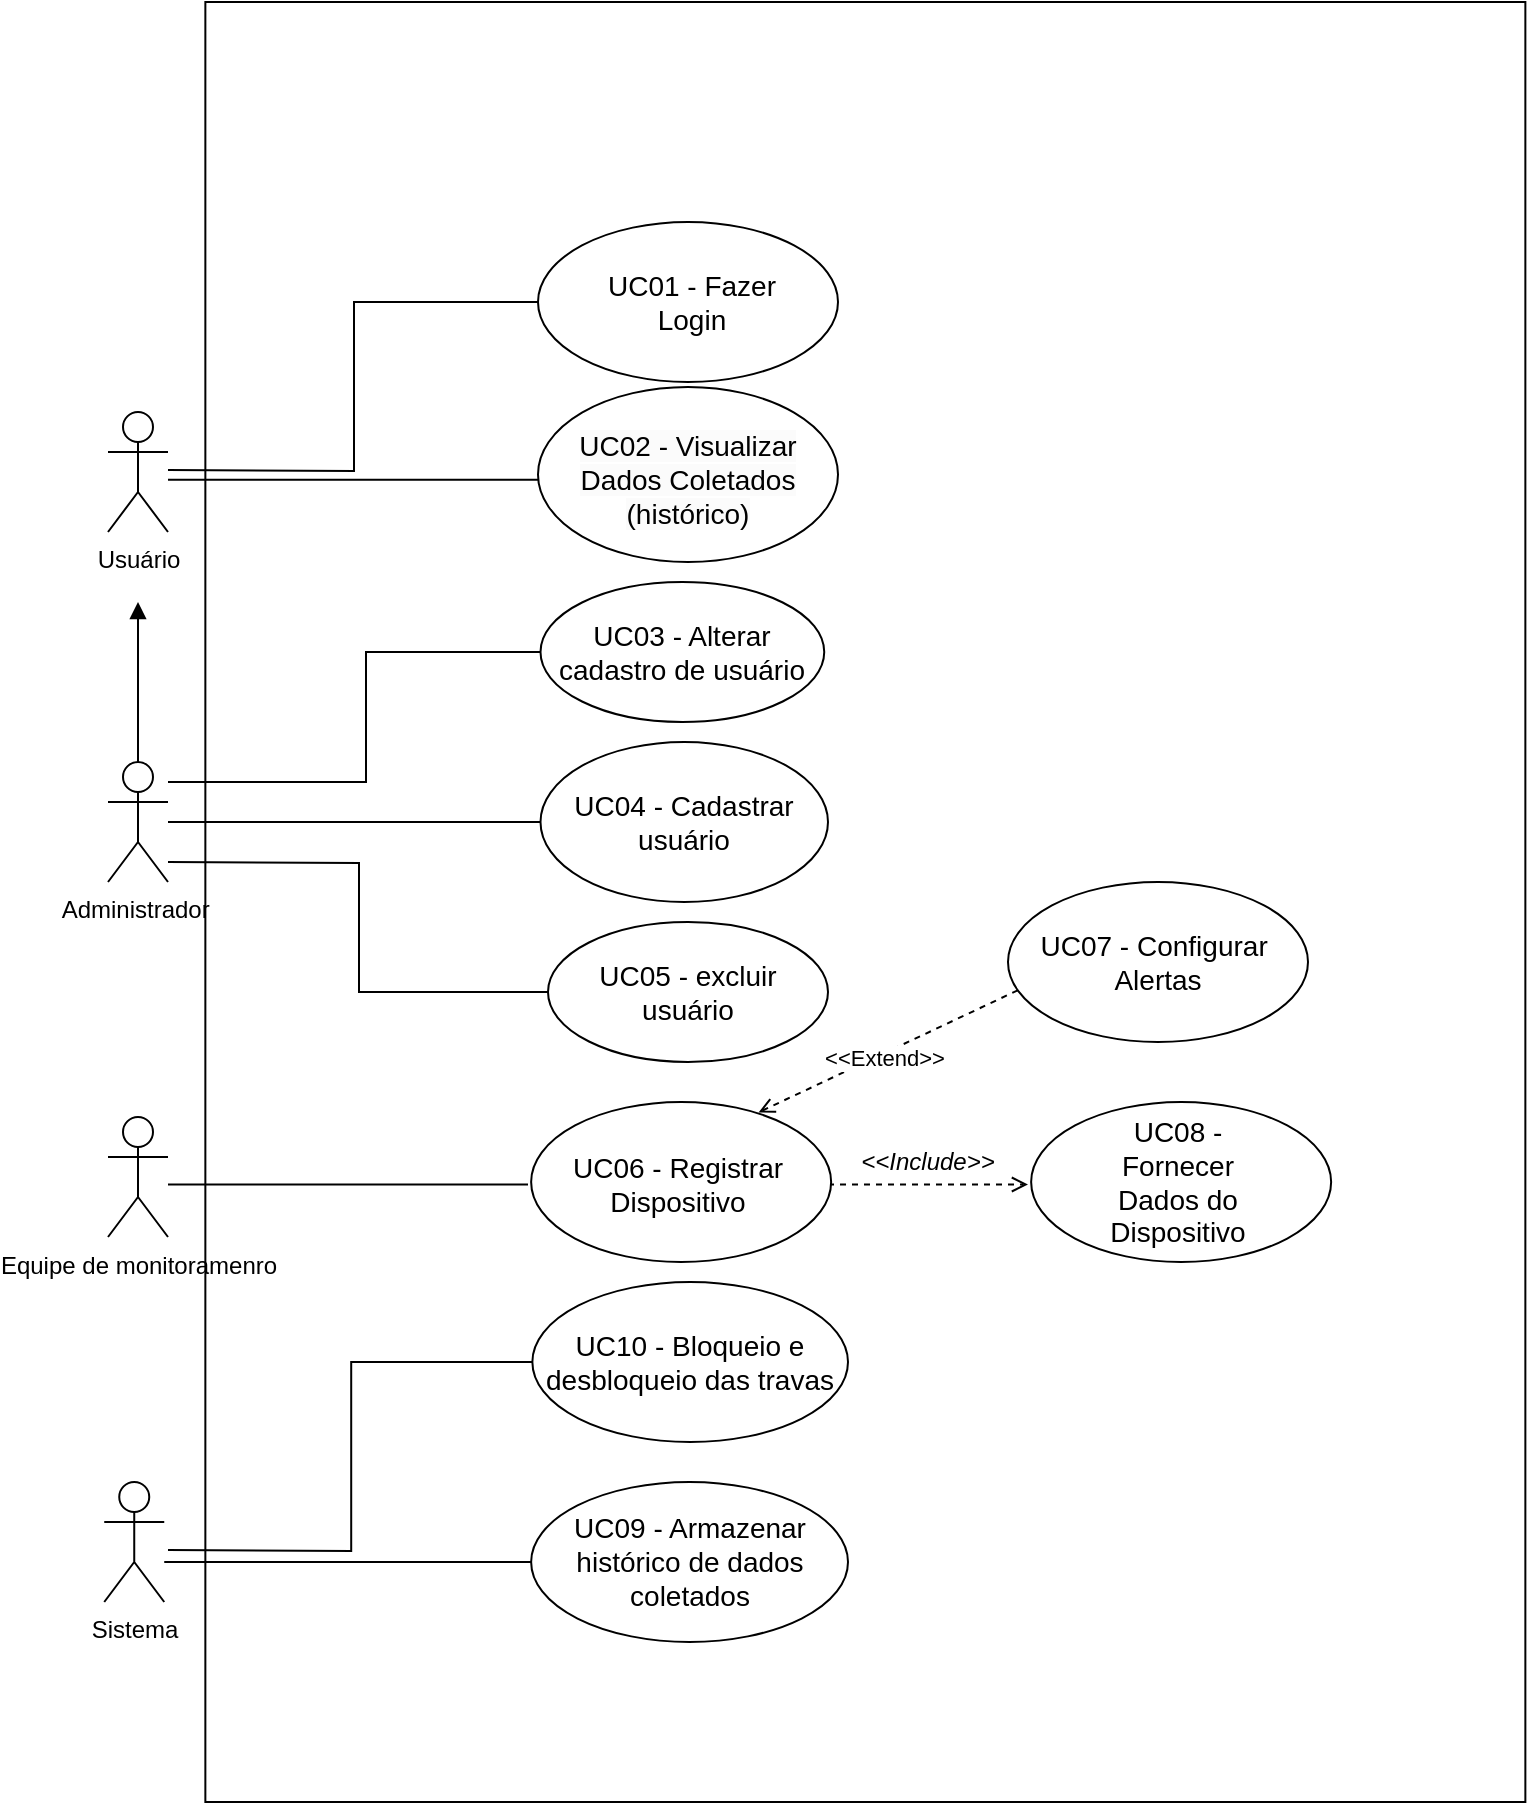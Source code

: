 <mxfile version="22.1.3" type="github">
  <diagram id="C5RBs43oDa-KdzZeNtuy" name="Page-1">
    <mxGraphModel dx="1009" dy="591" grid="1" gridSize="10" guides="1" tooltips="1" connect="1" arrows="1" fold="1" page="1" pageScale="1" pageWidth="827" pageHeight="1169" math="0" shadow="0">
      <root>
        <mxCell id="WIyWlLk6GJQsqaUBKTNV-0" />
        <mxCell id="WIyWlLk6GJQsqaUBKTNV-1" parent="WIyWlLk6GJQsqaUBKTNV-0" />
        <mxCell id="VHcPc_HDqrIlPmwinr2x-10" value="" style="rounded=0;whiteSpace=wrap;html=1;fillColor=none;strokeColor=default;" parent="WIyWlLk6GJQsqaUBKTNV-1" vertex="1">
          <mxGeometry x="288.68" y="20" width="660" height="900" as="geometry" />
        </mxCell>
        <mxCell id="muJ2ehn9oulYkWGaMhxv-5" value="" style="edgeStyle=orthogonalEdgeStyle;rounded=0;orthogonalLoop=1;jettySize=auto;html=1;endArrow=open;endFill=0;dashed=1;" parent="WIyWlLk6GJQsqaUBKTNV-1" edge="1">
          <mxGeometry relative="1" as="geometry">
            <mxPoint x="600" y="611.25" as="sourcePoint" />
            <mxPoint x="700" y="611.25" as="targetPoint" />
          </mxGeometry>
        </mxCell>
        <mxCell id="OZ7Lz4BIXzkwk9HNyENz-0" value="" style="ellipse;whiteSpace=wrap;html=1;" parent="WIyWlLk6GJQsqaUBKTNV-1" vertex="1">
          <mxGeometry x="451.57" y="570" width="150" height="80" as="geometry" />
        </mxCell>
        <mxCell id="muJ2ehn9oulYkWGaMhxv-0" style="edgeStyle=orthogonalEdgeStyle;rounded=0;orthogonalLoop=1;jettySize=auto;html=1;entryX=0;entryY=0.5;entryDx=0;entryDy=0;endArrow=none;endFill=0;" parent="WIyWlLk6GJQsqaUBKTNV-1" edge="1">
          <mxGeometry relative="1" as="geometry">
            <mxPoint x="450" y="611.25" as="targetPoint" />
            <mxPoint x="270" y="611.25" as="sourcePoint" />
          </mxGeometry>
        </mxCell>
        <mxCell id="VHcPc_HDqrIlPmwinr2x-5" value="" style="edgeStyle=orthogonalEdgeStyle;rounded=0;orthogonalLoop=1;jettySize=auto;html=1;endArrow=none;endFill=0;entryX=0;entryY=0.5;entryDx=0;entryDy=0;" parent="WIyWlLk6GJQsqaUBKTNV-1" edge="1">
          <mxGeometry relative="1" as="geometry">
            <mxPoint x="270" y="258.88" as="sourcePoint" />
            <mxPoint x="456.32" y="251.13" as="targetPoint" />
            <Array as="points">
              <mxPoint x="461.32" y="258.88" />
            </Array>
          </mxGeometry>
        </mxCell>
        <mxCell id="muJ2ehn9oulYkWGaMhxv-1" value="UC06 - Registrar Dispositivo" style="text;html=1;strokeColor=none;fillColor=none;align=center;verticalAlign=middle;whiteSpace=wrap;rounded=0;fontStyle=0;fontSize=14;" parent="WIyWlLk6GJQsqaUBKTNV-1" vertex="1">
          <mxGeometry x="466.25" y="585" width="117.5" height="52.5" as="geometry" />
        </mxCell>
        <mxCell id="muJ2ehn9oulYkWGaMhxv-4" value="" style="ellipse;whiteSpace=wrap;html=1;fontSize=16;" parent="WIyWlLk6GJQsqaUBKTNV-1" vertex="1">
          <mxGeometry x="701.57" y="570" width="150" height="80" as="geometry" />
        </mxCell>
        <mxCell id="muJ2ehn9oulYkWGaMhxv-6" value="&amp;lt;&amp;lt;Include&amp;gt;&amp;gt;" style="text;html=1;strokeColor=none;fillColor=none;align=center;verticalAlign=middle;whiteSpace=wrap;rounded=0;fontStyle=2" parent="WIyWlLk6GJQsqaUBKTNV-1" vertex="1">
          <mxGeometry x="620" y="585" width="60" height="30" as="geometry" />
        </mxCell>
        <mxCell id="muJ2ehn9oulYkWGaMhxv-8" value="UC08 - Fornecer Dados do Dispositivo" style="text;html=1;strokeColor=none;fillColor=none;align=center;verticalAlign=middle;whiteSpace=wrap;rounded=0;fontSize=14;" parent="WIyWlLk6GJQsqaUBKTNV-1" vertex="1">
          <mxGeometry x="745" y="598.75" width="60" height="22.5" as="geometry" />
        </mxCell>
        <mxCell id="muJ2ehn9oulYkWGaMhxv-11" value="" style="ellipse;whiteSpace=wrap;html=1;fontSize=14;" parent="WIyWlLk6GJQsqaUBKTNV-1" vertex="1">
          <mxGeometry x="455" y="130" width="150" height="80" as="geometry" />
        </mxCell>
        <mxCell id="muJ2ehn9oulYkWGaMhxv-16" value="" style="endArrow=none;dashed=1;html=1;rounded=0;startArrow=open;startFill=0;entryX=0.5;entryY=1;entryDx=0;entryDy=0;exitX=0.758;exitY=0.065;exitDx=0;exitDy=0;exitPerimeter=0;" parent="WIyWlLk6GJQsqaUBKTNV-1" edge="1" source="OZ7Lz4BIXzkwk9HNyENz-0">
          <mxGeometry width="50" height="50" relative="1" as="geometry">
            <mxPoint x="525.5" y="605.49" as="sourcePoint" />
            <mxPoint x="734.5" y="495.49" as="targetPoint" />
          </mxGeometry>
        </mxCell>
        <mxCell id="2xilHYqJ4Ca3lI37XBYS-52" value="&amp;lt;&amp;lt;Extend&amp;gt;&amp;gt;" style="edgeLabel;html=1;align=center;verticalAlign=middle;resizable=0;points=[];" vertex="1" connectable="0" parent="muJ2ehn9oulYkWGaMhxv-16">
          <mxGeometry x="-0.27" y="-2" relative="1" as="geometry">
            <mxPoint as="offset" />
          </mxGeometry>
        </mxCell>
        <mxCell id="muJ2ehn9oulYkWGaMhxv-17" value="UC07 - Configurar&amp;nbsp; Alertas" style="ellipse;whiteSpace=wrap;html=1;fontSize=14;" parent="WIyWlLk6GJQsqaUBKTNV-1" vertex="1">
          <mxGeometry x="690" y="460" width="150" height="80" as="geometry" />
        </mxCell>
        <mxCell id="VHcPc_HDqrIlPmwinr2x-4" value="&lt;br&gt;&lt;span style=&quot;color: rgb(0, 0, 0); font-family: Helvetica; font-size: 14px; font-style: normal; font-variant-ligatures: normal; font-variant-caps: normal; font-weight: 400; letter-spacing: normal; orphans: 2; text-align: center; text-indent: 0px; text-transform: none; widows: 2; word-spacing: 0px; -webkit-text-stroke-width: 0px; background-color: rgb(251, 251, 251); text-decoration-thickness: initial; text-decoration-style: initial; text-decoration-color: initial; float: none; display: inline !important;&quot;&gt;UC02 - Visualizar Dados Coletados (histórico)&lt;/span&gt;" style="ellipse;whiteSpace=wrap;html=1;verticalAlign=top;" parent="WIyWlLk6GJQsqaUBKTNV-1" vertex="1">
          <mxGeometry x="455" y="212.5" width="150" height="87.5" as="geometry" />
        </mxCell>
        <mxCell id="2xilHYqJ4Ca3lI37XBYS-25" style="edgeStyle=orthogonalEdgeStyle;rounded=0;orthogonalLoop=1;jettySize=auto;html=1;entryX=0;entryY=0.5;entryDx=0;entryDy=0;endArrow=none;endFill=0;" edge="1" parent="WIyWlLk6GJQsqaUBKTNV-1" target="muJ2ehn9oulYkWGaMhxv-11">
          <mxGeometry relative="1" as="geometry">
            <mxPoint x="270" y="253.99" as="sourcePoint" />
            <mxPoint x="454.93" y="183.99" as="targetPoint" />
          </mxGeometry>
        </mxCell>
        <mxCell id="OZ7Lz4BIXzkwk9HNyENz-1" value="Usuário" style="shape=umlActor;verticalLabelPosition=bottom;verticalAlign=top;html=1;outlineConnect=0;" parent="WIyWlLk6GJQsqaUBKTNV-1" vertex="1">
          <mxGeometry x="240" y="225" width="30" height="60" as="geometry" />
        </mxCell>
        <mxCell id="VHcPc_HDqrIlPmwinr2x-13" value="UC01 - Fazer Login" style="text;html=1;strokeColor=none;fillColor=none;align=center;verticalAlign=middle;whiteSpace=wrap;rounded=0;fontSize=14;" parent="WIyWlLk6GJQsqaUBKTNV-1" vertex="1">
          <mxGeometry x="482.43" y="155" width="100" height="30" as="geometry" />
        </mxCell>
        <mxCell id="2xilHYqJ4Ca3lI37XBYS-15" style="edgeStyle=orthogonalEdgeStyle;rounded=0;orthogonalLoop=1;jettySize=auto;html=1;entryX=0;entryY=0.5;entryDx=0;entryDy=0;endArrow=none;endFill=0;" edge="1" parent="WIyWlLk6GJQsqaUBKTNV-1" source="2xilHYqJ4Ca3lI37XBYS-14" target="2xilHYqJ4Ca3lI37XBYS-16">
          <mxGeometry relative="1" as="geometry">
            <Array as="points">
              <mxPoint x="453" y="800" />
            </Array>
          </mxGeometry>
        </mxCell>
        <mxCell id="2xilHYqJ4Ca3lI37XBYS-56" style="edgeStyle=orthogonalEdgeStyle;rounded=0;orthogonalLoop=1;jettySize=auto;html=1;entryX=0;entryY=0.5;entryDx=0;entryDy=0;endArrow=none;endFill=0;" edge="1" parent="WIyWlLk6GJQsqaUBKTNV-1" target="2xilHYqJ4Ca3lI37XBYS-55">
          <mxGeometry relative="1" as="geometry">
            <mxPoint x="270" y="794" as="sourcePoint" />
          </mxGeometry>
        </mxCell>
        <mxCell id="2xilHYqJ4Ca3lI37XBYS-14" value="Sistema&lt;br&gt;" style="shape=umlActor;verticalLabelPosition=bottom;verticalAlign=top;html=1;outlineConnect=0;" vertex="1" parent="WIyWlLk6GJQsqaUBKTNV-1">
          <mxGeometry x="238.12" y="760" width="30" height="60" as="geometry" />
        </mxCell>
        <mxCell id="2xilHYqJ4Ca3lI37XBYS-16" value="UC09 - Armazenar histórico de dados coletados" style="ellipse;whiteSpace=wrap;html=1;fontSize=14;" vertex="1" parent="WIyWlLk6GJQsqaUBKTNV-1">
          <mxGeometry x="451.57" y="760" width="158.43" height="80" as="geometry" />
        </mxCell>
        <mxCell id="2xilHYqJ4Ca3lI37XBYS-24" value="Equipe de monitoramenro&lt;br&gt;" style="shape=umlActor;verticalLabelPosition=bottom;verticalAlign=top;html=1;outlineConnect=0;" vertex="1" parent="WIyWlLk6GJQsqaUBKTNV-1">
          <mxGeometry x="240" y="577.5" width="30" height="60" as="geometry" />
        </mxCell>
        <mxCell id="2xilHYqJ4Ca3lI37XBYS-33" style="edgeStyle=orthogonalEdgeStyle;rounded=0;orthogonalLoop=1;jettySize=auto;html=1;endArrow=none;endFill=0;" edge="1" parent="WIyWlLk6GJQsqaUBKTNV-1" source="2xilHYqJ4Ca3lI37XBYS-36" target="2xilHYqJ4Ca3lI37XBYS-38">
          <mxGeometry relative="1" as="geometry">
            <mxPoint x="280" y="410" as="sourcePoint" />
            <Array as="points">
              <mxPoint x="370" y="430" />
              <mxPoint x="370" y="430" />
            </Array>
          </mxGeometry>
        </mxCell>
        <mxCell id="2xilHYqJ4Ca3lI37XBYS-34" style="edgeStyle=orthogonalEdgeStyle;rounded=0;orthogonalLoop=1;jettySize=auto;html=1;entryX=0;entryY=0.5;entryDx=0;entryDy=0;endArrow=none;endFill=0;" edge="1" parent="WIyWlLk6GJQsqaUBKTNV-1" target="2xilHYqJ4Ca3lI37XBYS-40">
          <mxGeometry relative="1" as="geometry">
            <mxPoint x="270" y="450" as="sourcePoint" />
            <mxPoint x="460" y="540" as="targetPoint" />
          </mxGeometry>
        </mxCell>
        <mxCell id="2xilHYqJ4Ca3lI37XBYS-35" style="edgeStyle=orthogonalEdgeStyle;rounded=0;orthogonalLoop=1;jettySize=auto;html=1;entryX=0;entryY=0.5;entryDx=0;entryDy=0;endArrow=none;endFill=0;" edge="1" parent="WIyWlLk6GJQsqaUBKTNV-1" source="2xilHYqJ4Ca3lI37XBYS-36" target="2xilHYqJ4Ca3lI37XBYS-39">
          <mxGeometry relative="1" as="geometry">
            <mxPoint x="280" y="420" as="sourcePoint" />
            <Array as="points">
              <mxPoint x="369" y="410" />
              <mxPoint x="369" y="345" />
            </Array>
          </mxGeometry>
        </mxCell>
        <mxCell id="2xilHYqJ4Ca3lI37XBYS-36" value="Administrador&amp;nbsp;&lt;br&gt;" style="shape=umlActor;verticalLabelPosition=bottom;verticalAlign=top;html=1;outlineConnect=0;" vertex="1" parent="WIyWlLk6GJQsqaUBKTNV-1">
          <mxGeometry x="240" y="400" width="30" height="60" as="geometry" />
        </mxCell>
        <mxCell id="2xilHYqJ4Ca3lI37XBYS-37" value="" style="edgeStyle=orthogonalEdgeStyle;rounded=0;orthogonalLoop=1;jettySize=auto;html=1;endArrow=block;endFill=1;" edge="1" parent="WIyWlLk6GJQsqaUBKTNV-1" source="2xilHYqJ4Ca3lI37XBYS-36">
          <mxGeometry relative="1" as="geometry">
            <mxPoint x="255" y="320" as="targetPoint" />
            <mxPoint x="245" y="510" as="sourcePoint" />
          </mxGeometry>
        </mxCell>
        <mxCell id="2xilHYqJ4Ca3lI37XBYS-38" value="UC04 - Cadastrar usuário" style="ellipse;whiteSpace=wrap;html=1;fontSize=14;" vertex="1" parent="WIyWlLk6GJQsqaUBKTNV-1">
          <mxGeometry x="456.25" y="390" width="143.75" height="80" as="geometry" />
        </mxCell>
        <mxCell id="2xilHYqJ4Ca3lI37XBYS-39" value="UC03 - Alterar cadastro de usuário" style="ellipse;whiteSpace=wrap;html=1;fontSize=14;" vertex="1" parent="WIyWlLk6GJQsqaUBKTNV-1">
          <mxGeometry x="456.25" y="310" width="141.87" height="70" as="geometry" />
        </mxCell>
        <mxCell id="2xilHYqJ4Ca3lI37XBYS-40" value="UC05 - excluir usuário" style="ellipse;whiteSpace=wrap;html=1;fontSize=14;" vertex="1" parent="WIyWlLk6GJQsqaUBKTNV-1">
          <mxGeometry x="460" y="480" width="140" height="70" as="geometry" />
        </mxCell>
        <mxCell id="2xilHYqJ4Ca3lI37XBYS-51" style="edgeStyle=orthogonalEdgeStyle;rounded=0;orthogonalLoop=1;jettySize=auto;html=1;exitX=0.5;exitY=1;exitDx=0;exitDy=0;" edge="1" parent="WIyWlLk6GJQsqaUBKTNV-1" source="VHcPc_HDqrIlPmwinr2x-13" target="VHcPc_HDqrIlPmwinr2x-13">
          <mxGeometry relative="1" as="geometry" />
        </mxCell>
        <mxCell id="2xilHYqJ4Ca3lI37XBYS-55" value="UC10 - &lt;font style=&quot;font-size: 14px;&quot;&gt;Bloqueio e desbloqueio das travas&lt;/font&gt;" style="ellipse;whiteSpace=wrap;html=1;fontSize=14;" vertex="1" parent="WIyWlLk6GJQsqaUBKTNV-1">
          <mxGeometry x="452.18" y="660" width="157.82" height="80" as="geometry" />
        </mxCell>
      </root>
    </mxGraphModel>
  </diagram>
</mxfile>
